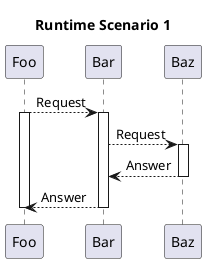 @startuml
title Runtime Scenario 1 

participant "Foo" as F
participant "Bar" as B
participant "Baz" as Z

F --> B: Request
activate F
activate B
B --> Z: Request 
activate Z
B <-- Z: Answer
deactivate Z
F <-- B: Answer
deactivate B
deactivate F

@enduml
